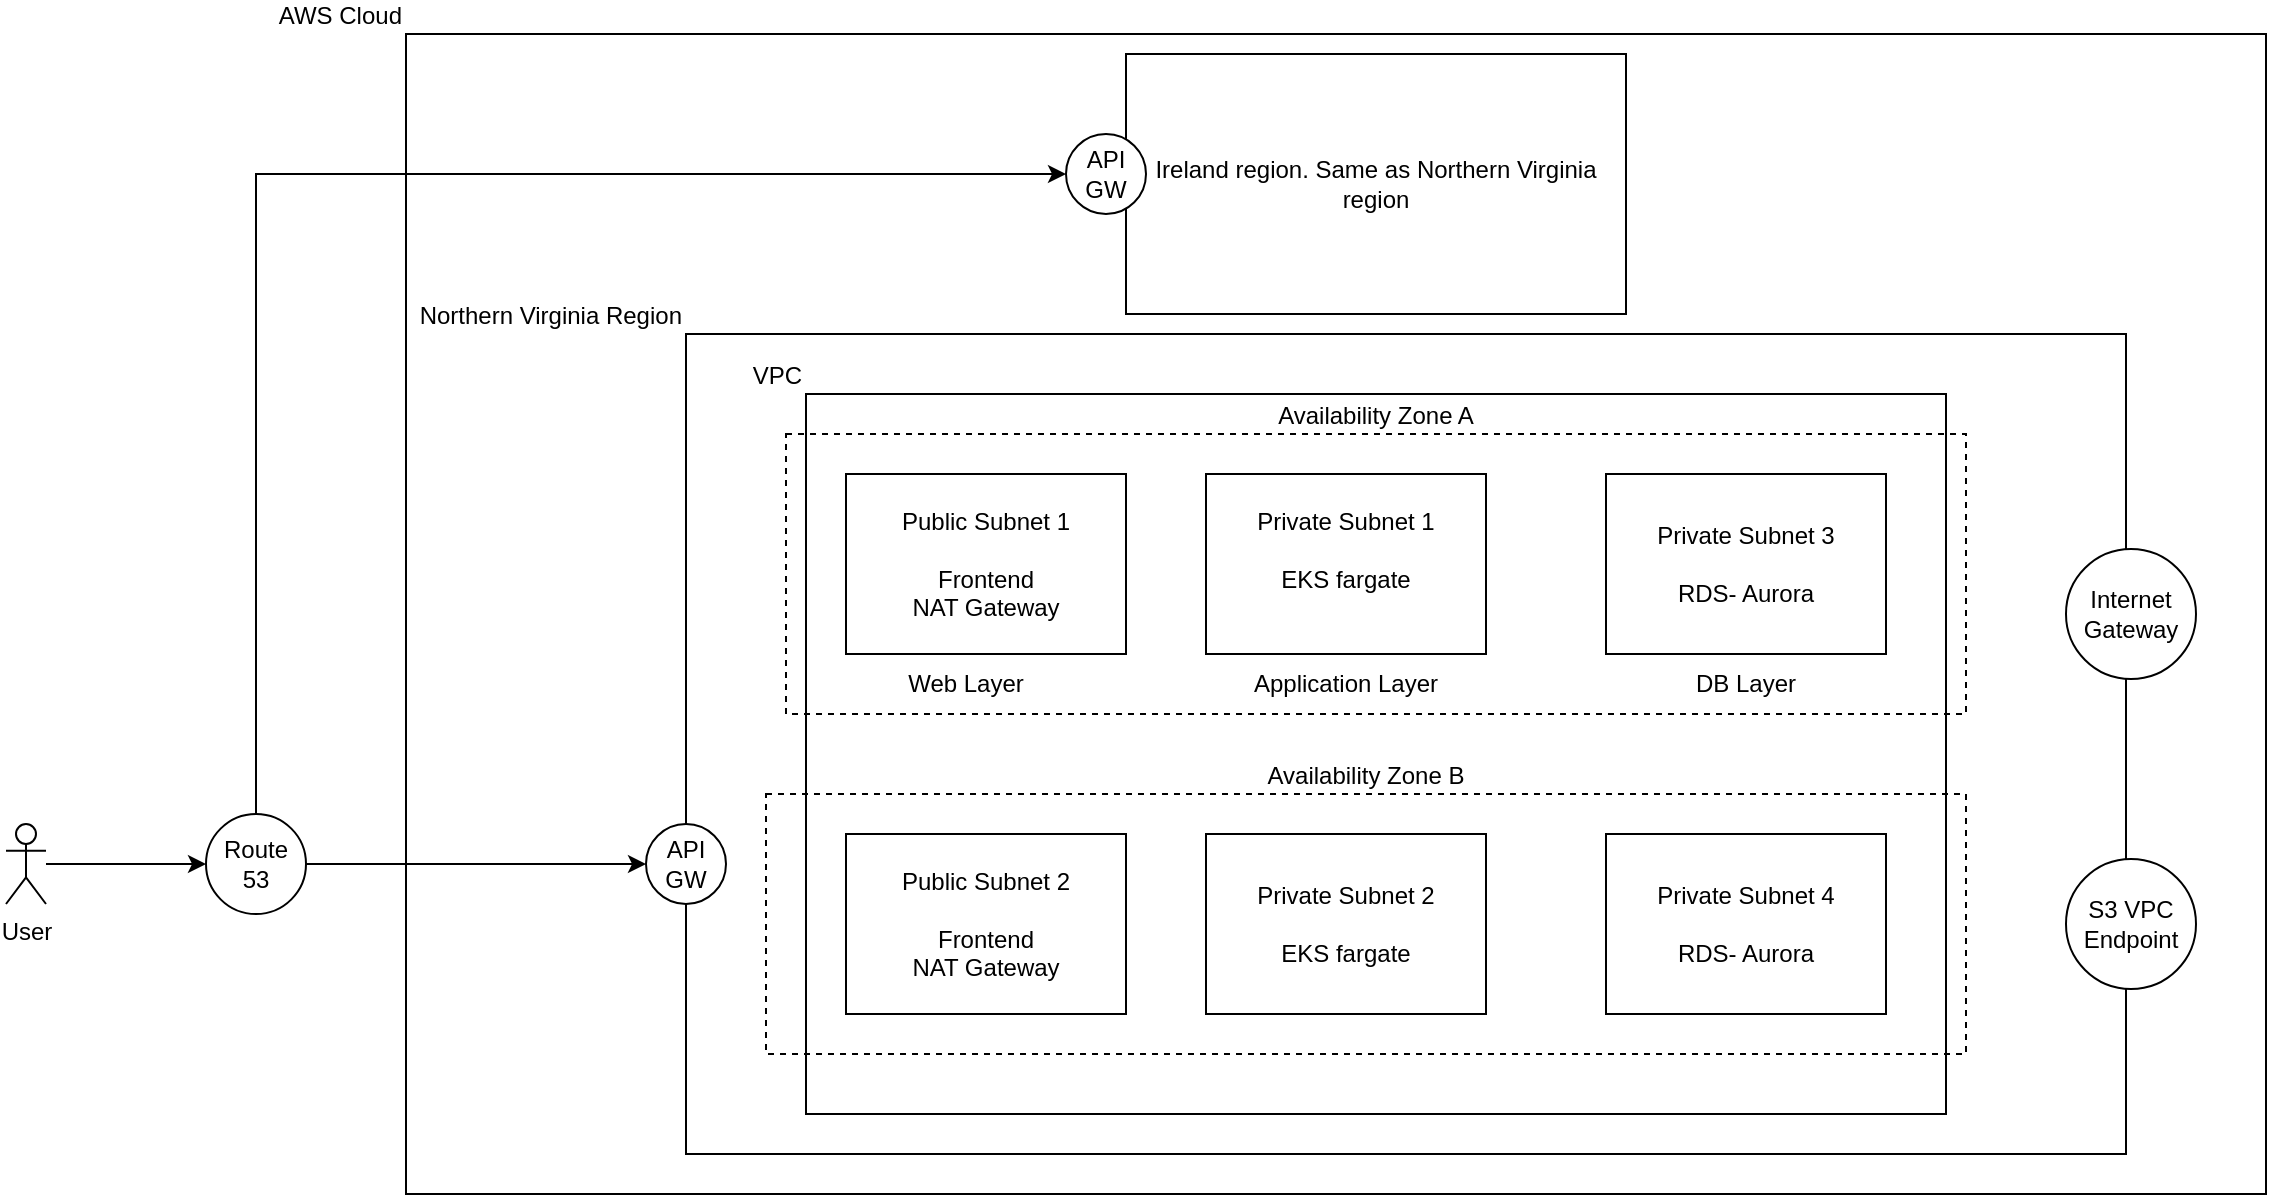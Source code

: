 <mxfile version="24.6.4" type="device">
  <diagram id="_JOBukSen8tSIEHADYFu" name="Page-1">
    <mxGraphModel dx="2122" dy="808" grid="1" gridSize="10" guides="1" tooltips="1" connect="1" arrows="1" fold="1" page="1" pageScale="1" pageWidth="850" pageHeight="1100" math="0" shadow="0">
      <root>
        <mxCell id="0" />
        <mxCell id="1" parent="0" />
        <mxCell id="ENQYq0kZE0MXRLzni3ol-1" value="AWS Cloud" style="rounded=0;whiteSpace=wrap;html=1;labelPosition=left;verticalLabelPosition=top;align=right;verticalAlign=bottom;" parent="1" vertex="1">
          <mxGeometry x="-120" y="50" width="930" height="580" as="geometry" />
        </mxCell>
        <mxCell id="ENQYq0kZE0MXRLzni3ol-17" style="edgeStyle=orthogonalEdgeStyle;rounded=0;orthogonalLoop=1;jettySize=auto;html=1;" parent="1" source="ENQYq0kZE0MXRLzni3ol-8" target="ENQYq0kZE0MXRLzni3ol-12" edge="1">
          <mxGeometry relative="1" as="geometry" />
        </mxCell>
        <mxCell id="ENQYq0kZE0MXRLzni3ol-8" value="User" style="shape=umlActor;verticalLabelPosition=bottom;verticalAlign=top;html=1;outlineConnect=0;" parent="1" vertex="1">
          <mxGeometry x="-320" y="445" width="20" height="40" as="geometry" />
        </mxCell>
        <mxCell id="ENQYq0kZE0MXRLzni3ol-23" style="edgeStyle=orthogonalEdgeStyle;rounded=0;orthogonalLoop=1;jettySize=auto;html=1;exitX=0.5;exitY=0;exitDx=0;exitDy=0;" parent="1" source="ENQYq0kZE0MXRLzni3ol-12" target="ENQYq0kZE0MXRLzni3ol-22" edge="1">
          <mxGeometry relative="1" as="geometry">
            <mxPoint x="-195" y="120" as="targetPoint" />
            <mxPoint x="-200" y="430" as="sourcePoint" />
            <Array as="points">
              <mxPoint x="-195" y="120" />
            </Array>
          </mxGeometry>
        </mxCell>
        <mxCell id="ENQYq0kZE0MXRLzni3ol-24" style="edgeStyle=orthogonalEdgeStyle;rounded=0;orthogonalLoop=1;jettySize=auto;html=1;exitX=1;exitY=0.5;exitDx=0;exitDy=0;" parent="1" source="ENQYq0kZE0MXRLzni3ol-12" target="ENQYq0kZE0MXRLzni3ol-21" edge="1">
          <mxGeometry relative="1" as="geometry" />
        </mxCell>
        <mxCell id="ENQYq0kZE0MXRLzni3ol-12" value="Route 53" style="ellipse;whiteSpace=wrap;html=1;aspect=fixed;" parent="1" vertex="1">
          <mxGeometry x="-220" y="440" width="50" height="50" as="geometry" />
        </mxCell>
        <mxCell id="ENQYq0kZE0MXRLzni3ol-19" value="Ireland region. Same as Northern Virginia region" style="rounded=0;whiteSpace=wrap;html=1;labelPosition=center;verticalLabelPosition=middle;align=center;verticalAlign=middle;" parent="1" vertex="1">
          <mxGeometry x="240" y="60" width="250" height="130" as="geometry" />
        </mxCell>
        <mxCell id="ENQYq0kZE0MXRLzni3ol-20" value="Northern Virginia Region" style="rounded=0;whiteSpace=wrap;html=1;labelPosition=left;verticalLabelPosition=top;align=right;verticalAlign=bottom;" parent="1" vertex="1">
          <mxGeometry x="20" y="200" width="720" height="410" as="geometry" />
        </mxCell>
        <mxCell id="ENQYq0kZE0MXRLzni3ol-21" value="API GW" style="ellipse;whiteSpace=wrap;html=1;aspect=fixed;" parent="1" vertex="1">
          <mxGeometry y="445" width="40" height="40" as="geometry" />
        </mxCell>
        <mxCell id="ENQYq0kZE0MXRLzni3ol-22" value="API GW" style="ellipse;whiteSpace=wrap;html=1;aspect=fixed;" parent="1" vertex="1">
          <mxGeometry x="210" y="100" width="40" height="40" as="geometry" />
        </mxCell>
        <mxCell id="ENQYq0kZE0MXRLzni3ol-25" value="VPC" style="rounded=0;whiteSpace=wrap;html=1;labelPosition=left;verticalLabelPosition=top;align=right;verticalAlign=bottom;" parent="1" vertex="1">
          <mxGeometry x="80" y="230" width="570" height="360" as="geometry" />
        </mxCell>
        <mxCell id="ENQYq0kZE0MXRLzni3ol-26" value="Availability&amp;nbsp;&lt;span style=&quot;background-color: initial;&quot;&gt;Zone A&lt;/span&gt;" style="rounded=0;whiteSpace=wrap;html=1;dashed=1;fillColor=none;labelPosition=center;verticalLabelPosition=top;align=center;verticalAlign=bottom;" parent="1" vertex="1">
          <mxGeometry x="70" y="250" width="590" height="140" as="geometry" />
        </mxCell>
        <mxCell id="ENQYq0kZE0MXRLzni3ol-27" value="Availability Zone B" style="rounded=0;whiteSpace=wrap;html=1;dashed=1;fillColor=none;labelPosition=center;verticalLabelPosition=top;align=center;verticalAlign=bottom;" parent="1" vertex="1">
          <mxGeometry x="60" y="430" width="600" height="130" as="geometry" />
        </mxCell>
        <mxCell id="ENQYq0kZE0MXRLzni3ol-29" value="Public Subnet 1&lt;div&gt;&lt;br&gt;&lt;/div&gt;&lt;div&gt;Frontend&lt;/div&gt;&lt;div&gt;NAT Gateway&lt;/div&gt;" style="rounded=0;whiteSpace=wrap;html=1;" parent="1" vertex="1">
          <mxGeometry x="100" y="270" width="140" height="90" as="geometry" />
        </mxCell>
        <mxCell id="ENQYq0kZE0MXRLzni3ol-31" value="Private Subnet 1&lt;div&gt;&lt;br&gt;&lt;/div&gt;&lt;div&gt;EKS fargate&lt;/div&gt;&lt;div&gt;&lt;br&gt;&lt;/div&gt;" style="rounded=0;whiteSpace=wrap;html=1;" parent="1" vertex="1">
          <mxGeometry x="280" y="270" width="140" height="90" as="geometry" />
        </mxCell>
        <mxCell id="ENQYq0kZE0MXRLzni3ol-32" value="Private Subnet 3&lt;div&gt;&lt;br&gt;&lt;/div&gt;&lt;div&gt;RDS- Aurora&lt;/div&gt;" style="rounded=0;whiteSpace=wrap;html=1;" parent="1" vertex="1">
          <mxGeometry x="480" y="270" width="140" height="90" as="geometry" />
        </mxCell>
        <mxCell id="ENQYq0kZE0MXRLzni3ol-33" value="Public Subnet 2&lt;div&gt;&lt;br&gt;&lt;/div&gt;&lt;div&gt;Frontend&lt;br&gt;&lt;/div&gt;&lt;div&gt;NAT Gateway&lt;br&gt;&lt;/div&gt;" style="rounded=0;whiteSpace=wrap;html=1;" parent="1" vertex="1">
          <mxGeometry x="100" y="450" width="140" height="90" as="geometry" />
        </mxCell>
        <mxCell id="ENQYq0kZE0MXRLzni3ol-34" value="Private Subnet 2&lt;div&gt;&lt;br&gt;&lt;/div&gt;&lt;div&gt;EKS fargate&lt;/div&gt;" style="rounded=0;whiteSpace=wrap;html=1;" parent="1" vertex="1">
          <mxGeometry x="280" y="450" width="140" height="90" as="geometry" />
        </mxCell>
        <mxCell id="ENQYq0kZE0MXRLzni3ol-35" value="Private Subnet 4&lt;div&gt;&lt;br&gt;&lt;/div&gt;&lt;div&gt;RDS- Aurora&lt;/div&gt;" style="rounded=0;whiteSpace=wrap;html=1;" parent="1" vertex="1">
          <mxGeometry x="480" y="450" width="140" height="90" as="geometry" />
        </mxCell>
        <mxCell id="ENQYq0kZE0MXRLzni3ol-36" value="Web Layer" style="text;html=1;align=center;verticalAlign=middle;whiteSpace=wrap;rounded=0;" parent="1" vertex="1">
          <mxGeometry x="130" y="360" width="60" height="30" as="geometry" />
        </mxCell>
        <mxCell id="ENQYq0kZE0MXRLzni3ol-37" value="Application Layer" style="text;html=1;align=center;verticalAlign=middle;whiteSpace=wrap;rounded=0;" parent="1" vertex="1">
          <mxGeometry x="280" y="360" width="140" height="30" as="geometry" />
        </mxCell>
        <mxCell id="ENQYq0kZE0MXRLzni3ol-38" value="DB Layer" style="text;html=1;align=center;verticalAlign=middle;whiteSpace=wrap;rounded=0;" parent="1" vertex="1">
          <mxGeometry x="520" y="360" width="60" height="30" as="geometry" />
        </mxCell>
        <mxCell id="ObIz4OfROxQxgKV01XM3-1" value="Internet&lt;div&gt;Gateway&lt;/div&gt;" style="ellipse;whiteSpace=wrap;html=1;aspect=fixed;" vertex="1" parent="1">
          <mxGeometry x="710" y="307.5" width="65" height="65" as="geometry" />
        </mxCell>
        <mxCell id="ObIz4OfROxQxgKV01XM3-2" value="S3 VPC Endpoint" style="ellipse;whiteSpace=wrap;html=1;aspect=fixed;" vertex="1" parent="1">
          <mxGeometry x="710" y="462.5" width="65" height="65" as="geometry" />
        </mxCell>
      </root>
    </mxGraphModel>
  </diagram>
</mxfile>
